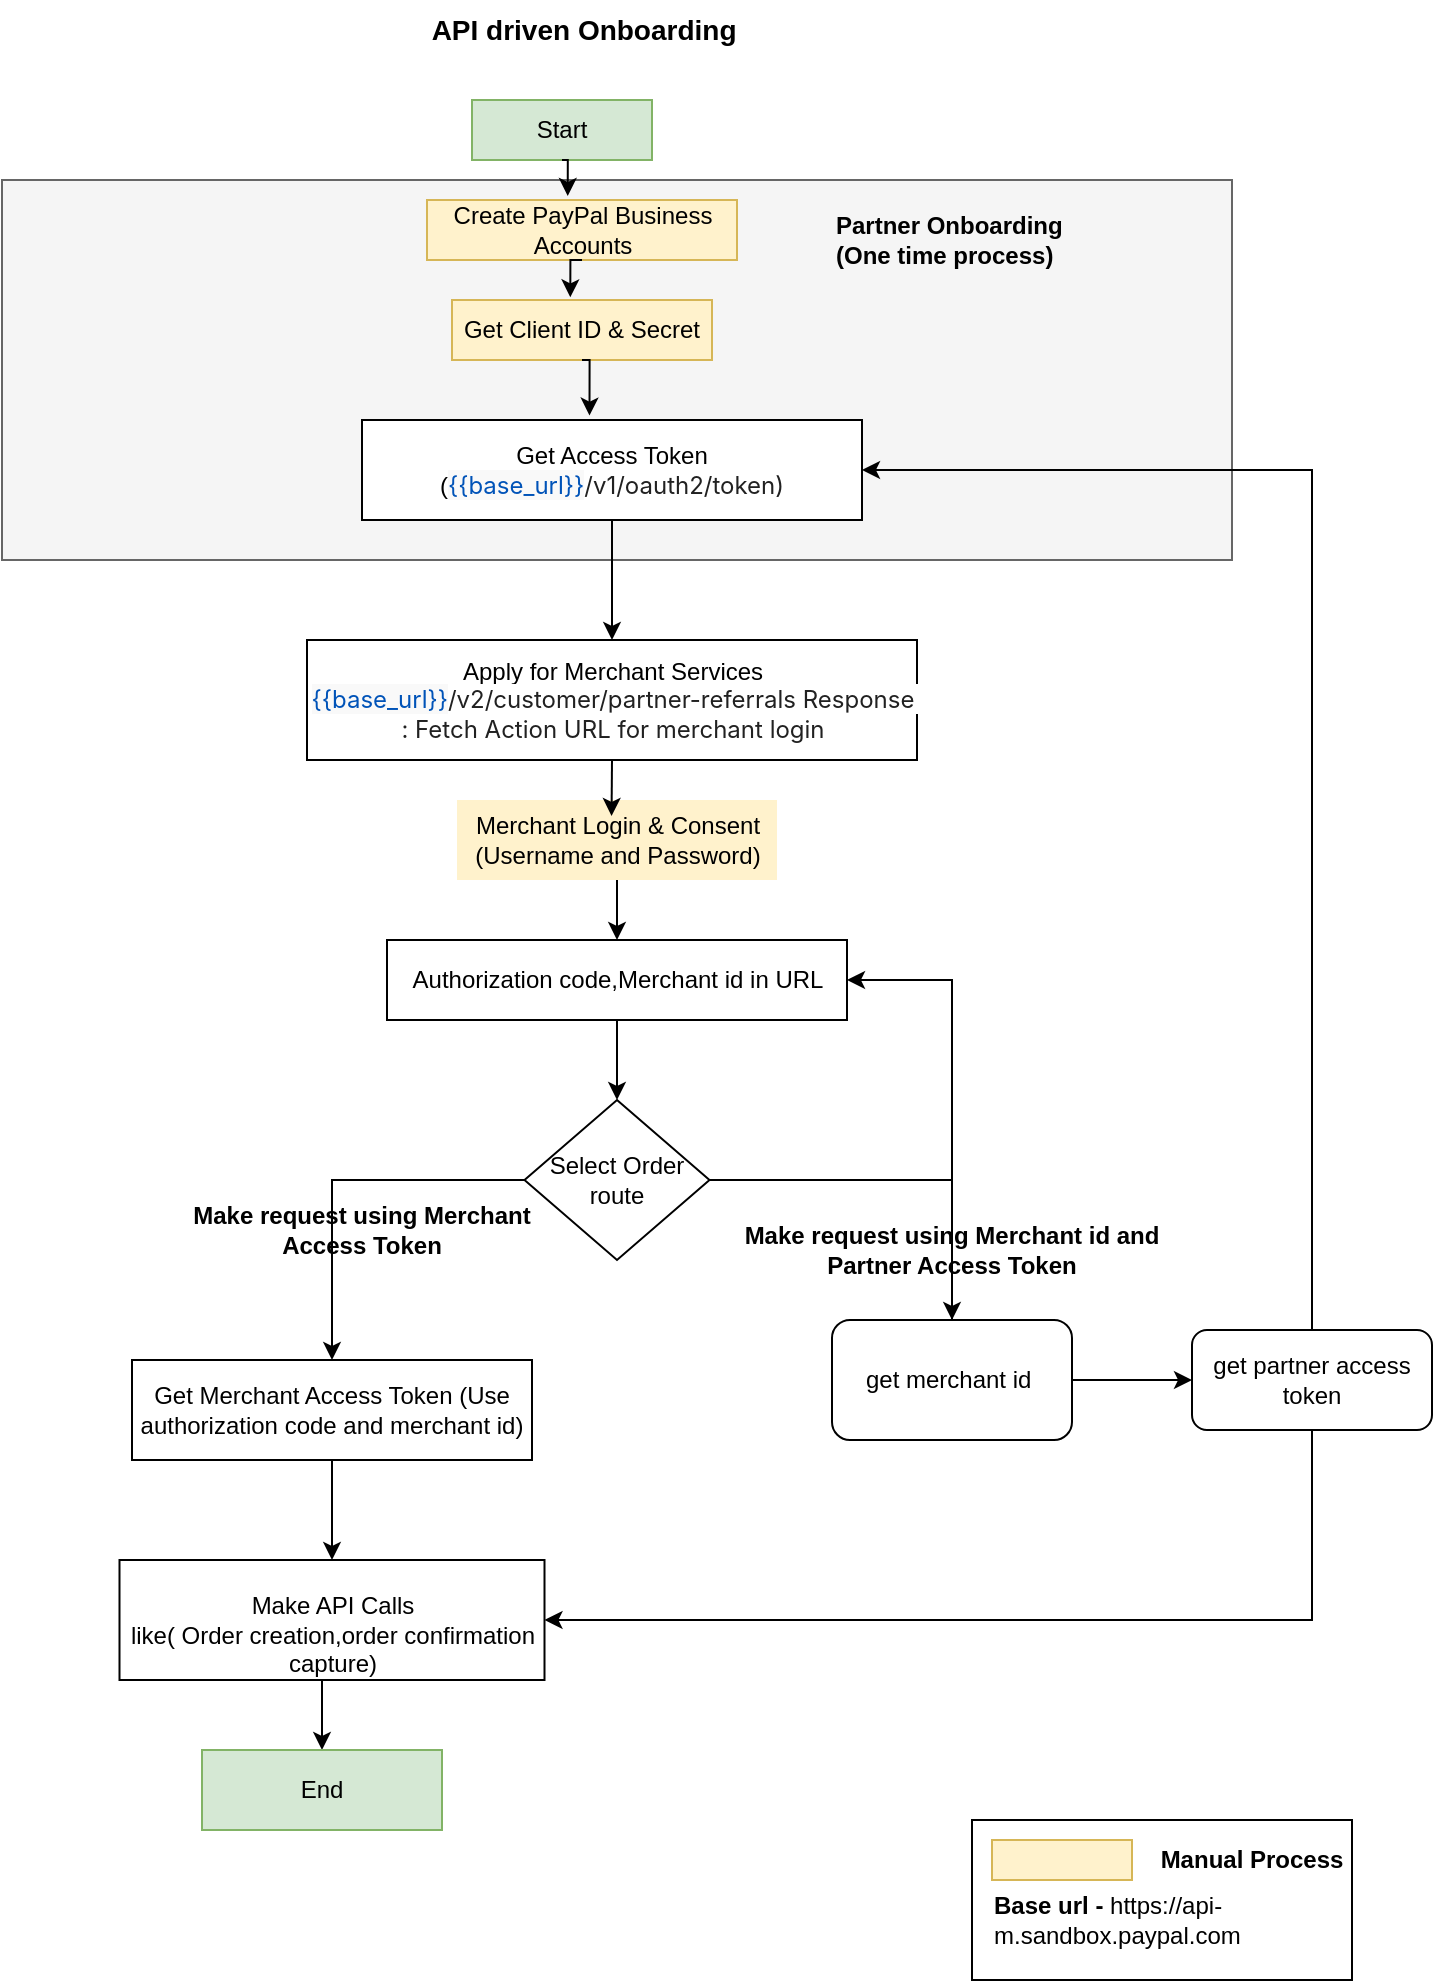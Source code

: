 <mxfile version="27.1.6" pages="3">
  <diagram name="API_driven_Onboarding_v1.1" id="b-558ikwMLMobhReqJsA">
    <mxGraphModel dx="778" dy="460" grid="1" gridSize="10" guides="1" tooltips="1" connect="1" arrows="1" fold="1" page="1" pageScale="1" pageWidth="850" pageHeight="1100" math="0" shadow="0">
      <root>
        <mxCell id="fL3iVykuM5IId6oujxRv-0" />
        <mxCell id="fL3iVykuM5IId6oujxRv-1" parent="fL3iVykuM5IId6oujxRv-0" />
        <mxCell id="XIdSo00pW9B0BYd-6H91-5" style="edgeStyle=orthogonalEdgeStyle;rounded=0;orthogonalLoop=1;jettySize=auto;html=1;exitX=0;exitY=0.5;exitDx=0;exitDy=0;entryX=0.5;entryY=0;entryDx=0;entryDy=0;" parent="fL3iVykuM5IId6oujxRv-1" source="XIdSo00pW9B0BYd-6H91-3" target="fL3iVykuM5IId6oujxRv-26" edge="1">
          <mxGeometry relative="1" as="geometry">
            <mxPoint x="255" y="690" as="targetPoint" />
          </mxGeometry>
        </mxCell>
        <mxCell id="uISl3yLY0m62wZy4W-6--1" value="&lt;b&gt;Make request using Merchant Access Token&lt;/b&gt;" style="text;html=1;align=center;verticalAlign=middle;whiteSpace=wrap;rounded=0;" parent="fL3iVykuM5IId6oujxRv-1" vertex="1">
          <mxGeometry x="170" y="640" width="210" height="30" as="geometry" />
        </mxCell>
        <mxCell id="fL3iVykuM5IId6oujxRv-2" value="" style="rounded=0;whiteSpace=wrap;html=1;fillColor=#f5f5f5;fontColor=#333333;strokeColor=#666666;" parent="fL3iVykuM5IId6oujxRv-1" vertex="1">
          <mxGeometry x="95" y="130" width="615" height="190" as="geometry" />
        </mxCell>
        <mxCell id="fL3iVykuM5IId6oujxRv-3" value="Start" style="rounded=0;whiteSpace=wrap;html=1;fillColor=#d5e8d4;strokeColor=#82b366;" parent="fL3iVykuM5IId6oujxRv-1" vertex="1">
          <mxGeometry x="330" y="90" width="90" height="30" as="geometry" />
        </mxCell>
        <mxCell id="fL3iVykuM5IId6oujxRv-5" value="Create PayPal Business Accounts" style="rounded=0;whiteSpace=wrap;html=1;fillColor=#fff2cc;strokeColor=#d6b656;" parent="fL3iVykuM5IId6oujxRv-1" vertex="1">
          <mxGeometry x="307.5" y="140" width="155" height="30" as="geometry" />
        </mxCell>
        <mxCell id="fL3iVykuM5IId6oujxRv-14" style="edgeStyle=orthogonalEdgeStyle;rounded=0;orthogonalLoop=1;jettySize=auto;html=1;exitX=0.5;exitY=1;exitDx=0;exitDy=0;entryX=0.454;entryY=-0.067;entryDx=0;entryDy=0;entryPerimeter=0;" parent="fL3iVykuM5IId6oujxRv-1" source="fL3iVykuM5IId6oujxRv-3" target="fL3iVykuM5IId6oujxRv-5" edge="1">
          <mxGeometry relative="1" as="geometry" />
        </mxCell>
        <mxCell id="fL3iVykuM5IId6oujxRv-15" style="edgeStyle=orthogonalEdgeStyle;rounded=0;orthogonalLoop=1;jettySize=auto;html=1;exitX=0.5;exitY=1;exitDx=0;exitDy=0;" parent="fL3iVykuM5IId6oujxRv-1" source="fL3iVykuM5IId6oujxRv-43" target="fL3iVykuM5IId6oujxRv-41" edge="1">
          <mxGeometry relative="1" as="geometry">
            <mxPoint x="388.75" y="318.24" as="targetPoint" />
          </mxGeometry>
        </mxCell>
        <mxCell id="XIdSo00pW9B0BYd-6H91-10" style="edgeStyle=orthogonalEdgeStyle;rounded=0;orthogonalLoop=1;jettySize=auto;html=1;exitX=0.5;exitY=1;exitDx=0;exitDy=0;entryX=0.5;entryY=0;entryDx=0;entryDy=0;" parent="fL3iVykuM5IId6oujxRv-1" source="fL3iVykuM5IId6oujxRv-20" target="fL3iVykuM5IId6oujxRv-24" edge="1">
          <mxGeometry relative="1" as="geometry" />
        </mxCell>
        <mxCell id="fL3iVykuM5IId6oujxRv-20" value="&lt;span&gt;Merchant Login &amp;amp; Consent (Username and Password)&lt;/span&gt;" style="rounded=0;whiteSpace=wrap;html=1;fillColor=#fff2cc;strokeColor=none;" parent="fL3iVykuM5IId6oujxRv-1" vertex="1">
          <mxGeometry x="322.5" y="440" width="160" height="40" as="geometry" />
        </mxCell>
        <mxCell id="XIdSo00pW9B0BYd-6H91-4" style="edgeStyle=orthogonalEdgeStyle;rounded=0;orthogonalLoop=1;jettySize=auto;html=1;exitX=0.5;exitY=1;exitDx=0;exitDy=0;entryX=0.5;entryY=0;entryDx=0;entryDy=0;" parent="fL3iVykuM5IId6oujxRv-1" source="fL3iVykuM5IId6oujxRv-24" target="XIdSo00pW9B0BYd-6H91-3" edge="1">
          <mxGeometry relative="1" as="geometry" />
        </mxCell>
        <mxCell id="fL3iVykuM5IId6oujxRv-24" value="Authorization code,Merchant id in URL" style="rounded=0;whiteSpace=wrap;html=1;" parent="fL3iVykuM5IId6oujxRv-1" vertex="1">
          <mxGeometry x="287.5" y="510" width="230" height="40" as="geometry" />
        </mxCell>
        <mxCell id="fL3iVykuM5IId6oujxRv-25" style="edgeStyle=orthogonalEdgeStyle;rounded=0;orthogonalLoop=1;jettySize=auto;html=1;exitX=0.5;exitY=1;exitDx=0;exitDy=0;entryX=0.5;entryY=0;entryDx=0;entryDy=0;" parent="fL3iVykuM5IId6oujxRv-1" source="fL3iVykuM5IId6oujxRv-26" target="fL3iVykuM5IId6oujxRv-28" edge="1">
          <mxGeometry relative="1" as="geometry" />
        </mxCell>
        <mxCell id="fL3iVykuM5IId6oujxRv-26" value="Get Merchant Access Token (Use authorization code and merchant id)" style="rounded=0;whiteSpace=wrap;html=1;" parent="fL3iVykuM5IId6oujxRv-1" vertex="1">
          <mxGeometry x="160" y="720" width="200" height="50" as="geometry" />
        </mxCell>
        <mxCell id="fL3iVykuM5IId6oujxRv-27" style="edgeStyle=orthogonalEdgeStyle;rounded=0;orthogonalLoop=1;jettySize=auto;html=1;exitX=0.5;exitY=1;exitDx=0;exitDy=0;entryX=0.5;entryY=0;entryDx=0;entryDy=0;" parent="fL3iVykuM5IId6oujxRv-1" source="fL3iVykuM5IId6oujxRv-28" target="fL3iVykuM5IId6oujxRv-29" edge="1">
          <mxGeometry relative="1" as="geometry" />
        </mxCell>
        <mxCell id="fL3iVykuM5IId6oujxRv-28" value="&lt;br&gt;Make API Calls&lt;br&gt;like( Order creation,order confirmation capture)" style="rounded=0;whiteSpace=wrap;html=1;" parent="fL3iVykuM5IId6oujxRv-1" vertex="1">
          <mxGeometry x="153.75" y="820" width="212.5" height="60" as="geometry" />
        </mxCell>
        <mxCell id="fL3iVykuM5IId6oujxRv-29" value="End" style="rounded=0;whiteSpace=wrap;html=1;fillColor=#d5e8d4;strokeColor=#82b366;" parent="fL3iVykuM5IId6oujxRv-1" vertex="1">
          <mxGeometry x="195" y="915" width="120" height="40" as="geometry" />
        </mxCell>
        <mxCell id="fL3iVykuM5IId6oujxRv-36" value="API driven Onboarding&amp;nbsp;" style="text;html=1;align=center;verticalAlign=middle;whiteSpace=wrap;rounded=0;fontStyle=1;fontSize=14;" parent="fL3iVykuM5IId6oujxRv-1" vertex="1">
          <mxGeometry x="307.5" y="40" width="160" height="30" as="geometry" />
        </mxCell>
        <mxCell id="fL3iVykuM5IId6oujxRv-37" value="" style="edgeStyle=orthogonalEdgeStyle;rounded=0;orthogonalLoop=1;jettySize=auto;html=1;exitX=0.5;exitY=1;exitDx=0;exitDy=0;entryX=0.455;entryY=-0.044;entryDx=0;entryDy=0;entryPerimeter=0;" parent="fL3iVykuM5IId6oujxRv-1" source="fL3iVykuM5IId6oujxRv-5" target="fL3iVykuM5IId6oujxRv-38" edge="1">
          <mxGeometry relative="1" as="geometry">
            <mxPoint x="383" y="180" as="sourcePoint" />
            <mxPoint x="390" y="239" as="targetPoint" />
          </mxGeometry>
        </mxCell>
        <mxCell id="fL3iVykuM5IId6oujxRv-38" value="Get Client ID &amp;amp; Secret" style="rounded=0;whiteSpace=wrap;html=1;fillColor=#fff2cc;strokeColor=#d6b656;" parent="fL3iVykuM5IId6oujxRv-1" vertex="1">
          <mxGeometry x="320" y="190" width="130" height="30" as="geometry" />
        </mxCell>
        <mxCell id="fL3iVykuM5IId6oujxRv-41" value="Apply for Merchant Services&lt;br&gt;&lt;span style=&quot;white-space-collapse: preserve; color: rgb(33, 33, 33); font-family: Inter, system-ui, -apple-system, BlinkMacSystemFont, &amp;quot;Segoe UI&amp;quot;, Roboto, Oxygen, Ubuntu, Cantarell, &amp;quot;Fira Sans&amp;quot;, &amp;quot;Droid Sans&amp;quot;, Helvetica, Arial, sans-serif; text-align: left; background-color: rgb(255, 255, 255);&quot;&gt;&lt;span style=&quot;color: rgb(0, 83, 184); background-color: rgb(249, 249, 249);&quot;&gt;{{base_url}}&lt;/span&gt;/v2/customer/partner-referrals Response : Fetch Action URL for merchant login&lt;/span&gt;" style="rounded=0;whiteSpace=wrap;html=1;" parent="fL3iVykuM5IId6oujxRv-1" vertex="1">
          <mxGeometry x="247.5" y="360" width="305" height="60" as="geometry" />
        </mxCell>
        <mxCell id="fL3iVykuM5IId6oujxRv-42" value="" style="edgeStyle=orthogonalEdgeStyle;rounded=0;orthogonalLoop=1;jettySize=auto;html=1;exitX=0.5;exitY=1;exitDx=0;exitDy=0;entryX=0.455;entryY=-0.044;entryDx=0;entryDy=0;entryPerimeter=0;" parent="fL3iVykuM5IId6oujxRv-1" source="fL3iVykuM5IId6oujxRv-38" target="fL3iVykuM5IId6oujxRv-43" edge="1">
          <mxGeometry relative="1" as="geometry">
            <mxPoint x="375" y="230" as="sourcePoint" />
            <mxPoint x="390" y="319" as="targetPoint" />
          </mxGeometry>
        </mxCell>
        <mxCell id="fL3iVykuM5IId6oujxRv-43" value="Get Access Token &lt;br&gt;(&lt;span style=&quot;color: rgb(33, 33, 33); font-family: Inter, system-ui, -apple-system, BlinkMacSystemFont, &amp;quot;Segoe UI&amp;quot;, Roboto, Oxygen, Ubuntu, Cantarell, &amp;quot;Fira Sans&amp;quot;, &amp;quot;Droid Sans&amp;quot;, Helvetica, Arial, sans-serif; text-align: left; white-space-collapse: preserve; background-color: rgb(255, 255, 255);&quot;&gt;&lt;span style=&quot;color: rgb(0, 83, 184); background-color: rgb(249, 249, 249);&quot;&gt;{{base_url}}&lt;/span&gt;/v1/oauth2/token)&lt;/span&gt;" style="rounded=0;whiteSpace=wrap;html=1;" parent="fL3iVykuM5IId6oujxRv-1" vertex="1">
          <mxGeometry x="275" y="250" width="250" height="50" as="geometry" />
        </mxCell>
        <mxCell id="fL3iVykuM5IId6oujxRv-46" value="&lt;b&gt;Partner Onboarding (One time process)&lt;/b&gt;" style="text;html=1;align=left;verticalAlign=middle;whiteSpace=wrap;rounded=0;" parent="fL3iVykuM5IId6oujxRv-1" vertex="1">
          <mxGeometry x="510" y="140" width="140" height="40" as="geometry" />
        </mxCell>
        <mxCell id="XIdSo00pW9B0BYd-6H91-0" style="edgeStyle=orthogonalEdgeStyle;rounded=0;orthogonalLoop=1;jettySize=auto;html=1;exitX=0.5;exitY=1;exitDx=0;exitDy=0;entryX=0.483;entryY=0.2;entryDx=0;entryDy=0;entryPerimeter=0;" parent="fL3iVykuM5IId6oujxRv-1" source="fL3iVykuM5IId6oujxRv-41" target="fL3iVykuM5IId6oujxRv-20" edge="1">
          <mxGeometry relative="1" as="geometry" />
        </mxCell>
        <mxCell id="XIdSo00pW9B0BYd-6H91-15" style="edgeStyle=orthogonalEdgeStyle;rounded=0;orthogonalLoop=1;jettySize=auto;html=1;exitX=1;exitY=0.5;exitDx=0;exitDy=0;" parent="fL3iVykuM5IId6oujxRv-1" source="XIdSo00pW9B0BYd-6H91-3" target="XIdSo00pW9B0BYd-6H91-14" edge="1">
          <mxGeometry relative="1" as="geometry" />
        </mxCell>
        <mxCell id="XIdSo00pW9B0BYd-6H91-3" value="Select Order route" style="rhombus;whiteSpace=wrap;html=1;" parent="fL3iVykuM5IId6oujxRv-1" vertex="1">
          <mxGeometry x="356.25" y="590" width="92.5" height="80" as="geometry" />
        </mxCell>
        <mxCell id="XIdSo00pW9B0BYd-6H91-16" style="edgeStyle=orthogonalEdgeStyle;rounded=0;orthogonalLoop=1;jettySize=auto;html=1;exitX=0.5;exitY=0;exitDx=0;exitDy=0;entryX=1;entryY=0.5;entryDx=0;entryDy=0;" parent="fL3iVykuM5IId6oujxRv-1" source="XIdSo00pW9B0BYd-6H91-14" target="fL3iVykuM5IId6oujxRv-24" edge="1">
          <mxGeometry relative="1" as="geometry" />
        </mxCell>
        <mxCell id="XIdSo00pW9B0BYd-6H91-22" style="edgeStyle=orthogonalEdgeStyle;rounded=0;orthogonalLoop=1;jettySize=auto;html=1;exitX=1;exitY=0.5;exitDx=0;exitDy=0;entryX=0;entryY=0.5;entryDx=0;entryDy=0;" parent="fL3iVykuM5IId6oujxRv-1" source="XIdSo00pW9B0BYd-6H91-14" target="XIdSo00pW9B0BYd-6H91-17" edge="1">
          <mxGeometry relative="1" as="geometry" />
        </mxCell>
        <mxCell id="XIdSo00pW9B0BYd-6H91-14" value="get merchant id&amp;nbsp;" style="rounded=1;whiteSpace=wrap;html=1;" parent="fL3iVykuM5IId6oujxRv-1" vertex="1">
          <mxGeometry x="510" y="700" width="120" height="60" as="geometry" />
        </mxCell>
        <mxCell id="XIdSo00pW9B0BYd-6H91-18" style="edgeStyle=orthogonalEdgeStyle;rounded=0;orthogonalLoop=1;jettySize=auto;html=1;exitX=0.5;exitY=0;exitDx=0;exitDy=0;entryX=1;entryY=0.5;entryDx=0;entryDy=0;" parent="fL3iVykuM5IId6oujxRv-1" source="XIdSo00pW9B0BYd-6H91-17" target="fL3iVykuM5IId6oujxRv-43" edge="1">
          <mxGeometry relative="1" as="geometry" />
        </mxCell>
        <mxCell id="XIdSo00pW9B0BYd-6H91-19" style="edgeStyle=orthogonalEdgeStyle;rounded=0;orthogonalLoop=1;jettySize=auto;html=1;exitX=0.5;exitY=1;exitDx=0;exitDy=0;entryX=1;entryY=0.5;entryDx=0;entryDy=0;" parent="fL3iVykuM5IId6oujxRv-1" source="XIdSo00pW9B0BYd-6H91-17" target="fL3iVykuM5IId6oujxRv-28" edge="1">
          <mxGeometry relative="1" as="geometry" />
        </mxCell>
        <mxCell id="XIdSo00pW9B0BYd-6H91-17" value="get partner access token" style="rounded=1;whiteSpace=wrap;html=1;" parent="fL3iVykuM5IId6oujxRv-1" vertex="1">
          <mxGeometry x="690" y="705" width="120" height="50" as="geometry" />
        </mxCell>
        <mxCell id="uISl3yLY0m62wZy4W-6--0" value="&lt;b&gt;Make request using Merchant id and Partner Access Token&lt;/b&gt;" style="text;html=1;align=center;verticalAlign=middle;whiteSpace=wrap;rounded=0;" parent="fL3iVykuM5IId6oujxRv-1" vertex="1">
          <mxGeometry x="465" y="650" width="210" height="30" as="geometry" />
        </mxCell>
        <mxCell id="qL57dTV3XzLT6LReegqx-0" value="" style="text;html=1;align=left;verticalAlign=middle;whiteSpace=wrap;rounded=0;labelBorderColor=none;strokeColor=default;" parent="fL3iVykuM5IId6oujxRv-1" vertex="1">
          <mxGeometry x="580" y="950" width="190" height="80" as="geometry" />
        </mxCell>
        <mxCell id="qL57dTV3XzLT6LReegqx-1" value="" style="rounded=0;whiteSpace=wrap;html=1;fillColor=#fff2cc;strokeColor=#d6b656;" parent="fL3iVykuM5IId6oujxRv-1" vertex="1">
          <mxGeometry x="590" y="960" width="70" height="20" as="geometry" />
        </mxCell>
        <mxCell id="qL57dTV3XzLT6LReegqx-2" value="&lt;b&gt;Manual Process&lt;/b&gt;" style="text;html=1;align=center;verticalAlign=middle;whiteSpace=wrap;rounded=0;" parent="fL3iVykuM5IId6oujxRv-1" vertex="1">
          <mxGeometry x="670" y="955" width="100" height="30" as="geometry" />
        </mxCell>
        <mxCell id="ZSHzXjA4AU0vsKMvuT8g-0" value="&lt;div style=&quot;text-align: left;&quot;&gt;&lt;b&gt;Base url - &lt;/b&gt;https://api-m.sandbox.paypal.com&lt;/div&gt;" style="text;html=1;align=center;verticalAlign=middle;whiteSpace=wrap;rounded=0;" parent="fL3iVykuM5IId6oujxRv-1" vertex="1">
          <mxGeometry x="590" y="985" width="210" height="30" as="geometry" />
        </mxCell>
      </root>
    </mxGraphModel>
  </diagram>
  <diagram id="QfbBK8lO0MnmvMkJf9D4" name="Manual_Business_Account_Onboarding">
    <mxGraphModel dx="778" dy="460" grid="1" gridSize="10" guides="1" tooltips="1" connect="1" arrows="1" fold="1" page="1" pageScale="1" pageWidth="850" pageHeight="1100" math="0" shadow="0">
      <root>
        <mxCell id="0" />
        <mxCell id="1" parent="0" />
        <mxCell id="jk72Cgu8Y6E74k1PlKQX-1" value="Business Account Onboarding - Manual Process" style="text;html=1;align=center;verticalAlign=middle;whiteSpace=wrap;rounded=0;fontSize=14;fontStyle=1" parent="1" vertex="1">
          <mxGeometry x="280" y="40" width="280" height="30" as="geometry" />
        </mxCell>
        <mxCell id="Ef3LMupbQL8ZXkhZZ35Q-6" style="edgeStyle=orthogonalEdgeStyle;rounded=0;orthogonalLoop=1;jettySize=auto;html=1;exitX=0.5;exitY=1;exitDx=0;exitDy=0;entryX=0.5;entryY=0;entryDx=0;entryDy=0;" parent="1" source="JIbJfcNN-nFoBIgTuptf-1" target="JIbJfcNN-nFoBIgTuptf-2" edge="1">
          <mxGeometry relative="1" as="geometry" />
        </mxCell>
        <mxCell id="JIbJfcNN-nFoBIgTuptf-1" value="Start" style="rounded=0;whiteSpace=wrap;html=1;fillColor=#d5e8d4;strokeColor=#82b366;" parent="1" vertex="1">
          <mxGeometry x="364" y="80" width="95" height="30" as="geometry" />
        </mxCell>
        <mxCell id="Ef3LMupbQL8ZXkhZZ35Q-8" style="edgeStyle=orthogonalEdgeStyle;rounded=0;orthogonalLoop=1;jettySize=auto;html=1;exitX=0.5;exitY=1;exitDx=0;exitDy=0;" parent="1" source="JIbJfcNN-nFoBIgTuptf-2" target="JIbJfcNN-nFoBIgTuptf-3" edge="1">
          <mxGeometry relative="1" as="geometry" />
        </mxCell>
        <mxCell id="JIbJfcNN-nFoBIgTuptf-2" value="Visit PayPal Business Signup" style="rounded=0;whiteSpace=wrap;html=1;" parent="1" vertex="1">
          <mxGeometry x="320" y="150" width="183" height="30" as="geometry" />
        </mxCell>
        <mxCell id="Ef3LMupbQL8ZXkhZZ35Q-9" style="edgeStyle=orthogonalEdgeStyle;rounded=0;orthogonalLoop=1;jettySize=auto;html=1;exitX=0.5;exitY=1;exitDx=0;exitDy=0;entryX=0.5;entryY=0;entryDx=0;entryDy=0;" parent="1" source="JIbJfcNN-nFoBIgTuptf-3" target="JIbJfcNN-nFoBIgTuptf-4" edge="1">
          <mxGeometry relative="1" as="geometry" />
        </mxCell>
        <mxCell id="JIbJfcNN-nFoBIgTuptf-3" value="Select Business Account Type" style="rounded=0;whiteSpace=wrap;html=1;" parent="1" vertex="1">
          <mxGeometry x="349" y="220" width="125" height="40" as="geometry" />
        </mxCell>
        <mxCell id="Ef3LMupbQL8ZXkhZZ35Q-5" style="edgeStyle=orthogonalEdgeStyle;rounded=0;orthogonalLoop=1;jettySize=auto;html=1;exitX=0.5;exitY=1;exitDx=0;exitDy=0;" parent="1" source="JIbJfcNN-nFoBIgTuptf-4" target="JIbJfcNN-nFoBIgTuptf-8" edge="1">
          <mxGeometry relative="1" as="geometry" />
        </mxCell>
        <mxCell id="JIbJfcNN-nFoBIgTuptf-4" value="Enter Business Details" style="rounded=0;whiteSpace=wrap;html=1;" parent="1" vertex="1">
          <mxGeometry x="343" y="290" width="137" height="30" as="geometry" />
        </mxCell>
        <mxCell id="JIbJfcNN-nFoBIgTuptf-7" value="&lt;ul&gt;&lt;li&gt;Legal Business Name&lt;/li&gt;&lt;li&gt;&lt;span style=&quot;background-color: transparent; color: light-dark(rgb(0, 0, 0), rgb(255, 255, 255));&quot;&gt;Business Address&lt;/span&gt;&lt;/li&gt;&lt;li&gt;&lt;span style=&quot;background-color: transparent; color: light-dark(rgb(0, 0, 0), rgb(255, 255, 255));&quot;&gt;Business Type&lt;/span&gt;&lt;/li&gt;&lt;li&gt;Contact Information&lt;/li&gt;&lt;/ul&gt;" style="text;html=1;align=left;verticalAlign=middle;whiteSpace=wrap;rounded=0;labelBorderColor=none;strokeColor=default;" parent="1" vertex="1">
          <mxGeometry x="530" y="270" width="190" height="80" as="geometry" />
        </mxCell>
        <mxCell id="Ef3LMupbQL8ZXkhZZ35Q-10" value="&lt;b&gt;New User&lt;/b&gt;" style="edgeStyle=orthogonalEdgeStyle;rounded=0;orthogonalLoop=1;jettySize=auto;html=1;exitX=0;exitY=1;exitDx=0;exitDy=0;entryX=0.5;entryY=0;entryDx=0;entryDy=0;" parent="1" source="JIbJfcNN-nFoBIgTuptf-8" target="JIbJfcNN-nFoBIgTuptf-15" edge="1">
          <mxGeometry relative="1" as="geometry" />
        </mxCell>
        <mxCell id="Ef3LMupbQL8ZXkhZZ35Q-11" value="&lt;b&gt;Existing Personal User&lt;/b&gt;" style="edgeStyle=orthogonalEdgeStyle;rounded=0;orthogonalLoop=1;jettySize=auto;html=1;exitX=0.5;exitY=1;exitDx=0;exitDy=0;" parent="1" source="JIbJfcNN-nFoBIgTuptf-8" target="JIbJfcNN-nFoBIgTuptf-9" edge="1">
          <mxGeometry relative="1" as="geometry" />
        </mxCell>
        <mxCell id="JIbJfcNN-nFoBIgTuptf-8" value="New or Existing User" style="rhombus;whiteSpace=wrap;html=1;" parent="1" vertex="1">
          <mxGeometry x="346.75" y="360" width="128.5" height="90" as="geometry" />
        </mxCell>
        <mxCell id="Ef3LMupbQL8ZXkhZZ35Q-13" style="edgeStyle=orthogonalEdgeStyle;rounded=0;orthogonalLoop=1;jettySize=auto;html=1;exitX=0.5;exitY=1;exitDx=0;exitDy=0;entryX=0.5;entryY=0;entryDx=0;entryDy=0;" parent="1" source="JIbJfcNN-nFoBIgTuptf-9" target="JIbJfcNN-nFoBIgTuptf-12" edge="1">
          <mxGeometry relative="1" as="geometry" />
        </mxCell>
        <mxCell id="JIbJfcNN-nFoBIgTuptf-9" value="Upgrade to Business Account" style="rounded=0;whiteSpace=wrap;html=1;" parent="1" vertex="1">
          <mxGeometry x="351.5" y="490" width="120" height="40" as="geometry" />
        </mxCell>
        <mxCell id="JIbJfcNN-nFoBIgTuptf-11" style="edgeStyle=orthogonalEdgeStyle;rounded=0;orthogonalLoop=1;jettySize=auto;html=1;exitX=0.5;exitY=1;exitDx=0;exitDy=0;" parent="1" source="JIbJfcNN-nFoBIgTuptf-9" target="JIbJfcNN-nFoBIgTuptf-9" edge="1">
          <mxGeometry relative="1" as="geometry" />
        </mxCell>
        <mxCell id="JIbJfcNN-nFoBIgTuptf-14" value="" style="edgeStyle=orthogonalEdgeStyle;rounded=0;orthogonalLoop=1;jettySize=auto;html=1;" parent="1" source="JIbJfcNN-nFoBIgTuptf-12" target="JIbJfcNN-nFoBIgTuptf-13" edge="1">
          <mxGeometry relative="1" as="geometry" />
        </mxCell>
        <mxCell id="JIbJfcNN-nFoBIgTuptf-12" value="Verify Email Address" style="rounded=0;whiteSpace=wrap;html=1;" parent="1" vertex="1">
          <mxGeometry x="355.75" y="560" width="120" height="40" as="geometry" />
        </mxCell>
        <mxCell id="Ef3LMupbQL8ZXkhZZ35Q-15" style="edgeStyle=orthogonalEdgeStyle;rounded=0;orthogonalLoop=1;jettySize=auto;html=1;exitX=0.5;exitY=1;exitDx=0;exitDy=0;" parent="1" source="JIbJfcNN-nFoBIgTuptf-13" target="JIbJfcNN-nFoBIgTuptf-16" edge="1">
          <mxGeometry relative="1" as="geometry" />
        </mxCell>
        <mxCell id="JIbJfcNN-nFoBIgTuptf-13" value="Submit Business Documentation (KYC)" style="rounded=0;whiteSpace=wrap;html=1;" parent="1" vertex="1">
          <mxGeometry x="355.75" y="640" width="120" height="40" as="geometry" />
        </mxCell>
        <mxCell id="Ef3LMupbQL8ZXkhZZ35Q-14" style="edgeStyle=orthogonalEdgeStyle;rounded=0;orthogonalLoop=1;jettySize=auto;html=1;entryX=0;entryY=0.5;entryDx=0;entryDy=0;" parent="1" source="JIbJfcNN-nFoBIgTuptf-15" target="JIbJfcNN-nFoBIgTuptf-12" edge="1">
          <mxGeometry relative="1" as="geometry" />
        </mxCell>
        <mxCell id="JIbJfcNN-nFoBIgTuptf-15" value="Create Paypal Account" style="rounded=0;whiteSpace=wrap;html=1;" parent="1" vertex="1">
          <mxGeometry x="120" y="450" width="120" height="45" as="geometry" />
        </mxCell>
        <mxCell id="Ef3LMupbQL8ZXkhZZ35Q-16" value="Approved" style="edgeStyle=orthogonalEdgeStyle;rounded=0;orthogonalLoop=1;jettySize=auto;html=1;exitX=0;exitY=1;exitDx=0;exitDy=0;fontStyle=1" parent="1" source="JIbJfcNN-nFoBIgTuptf-16" target="JIbJfcNN-nFoBIgTuptf-19" edge="1">
          <mxGeometry x="0.698" relative="1" as="geometry">
            <mxPoint as="offset" />
          </mxGeometry>
        </mxCell>
        <mxCell id="Ef3LMupbQL8ZXkhZZ35Q-22" value="&lt;b&gt;Pending&lt;/b&gt;" style="edgeStyle=orthogonalEdgeStyle;rounded=0;orthogonalLoop=1;jettySize=auto;html=1;exitX=0.5;exitY=1;exitDx=0;exitDy=0;entryX=0.5;entryY=0;entryDx=0;entryDy=0;" parent="1" source="JIbJfcNN-nFoBIgTuptf-16" target="JIbJfcNN-nFoBIgTuptf-20" edge="1">
          <mxGeometry relative="1" as="geometry" />
        </mxCell>
        <mxCell id="JIbJfcNN-nFoBIgTuptf-16" value="Verification Status" style="rhombus;whiteSpace=wrap;html=1;" parent="1" vertex="1">
          <mxGeometry x="351.5" y="730" width="127.5" height="100" as="geometry" />
        </mxCell>
        <mxCell id="Ef3LMupbQL8ZXkhZZ35Q-19" style="edgeStyle=orthogonalEdgeStyle;rounded=0;orthogonalLoop=1;jettySize=auto;html=1;exitX=0.5;exitY=1;exitDx=0;exitDy=0;" parent="1" source="JIbJfcNN-nFoBIgTuptf-19" target="JIbJfcNN-nFoBIgTuptf-22" edge="1">
          <mxGeometry relative="1" as="geometry" />
        </mxCell>
        <mxCell id="JIbJfcNN-nFoBIgTuptf-19" value="Link Bank Account" style="rounded=0;whiteSpace=wrap;html=1;" parent="1" vertex="1">
          <mxGeometry x="190" y="870" width="120" height="30" as="geometry" />
        </mxCell>
        <mxCell id="JIbJfcNN-nFoBIgTuptf-20" value="Manual Review" style="rounded=0;whiteSpace=wrap;html=1;fillColor=#ffe6cc;strokeColor=#d79b00;" parent="1" vertex="1">
          <mxGeometry x="355.25" y="875" width="120" height="35" as="geometry" />
        </mxCell>
        <mxCell id="JIbJfcNN-nFoBIgTuptf-21" value="Resubmit Documents" style="rounded=0;whiteSpace=wrap;html=1;fillColor=#f8cecc;strokeColor=#FF3333;" parent="1" vertex="1">
          <mxGeometry x="570" y="870" width="120" height="40" as="geometry" />
        </mxCell>
        <mxCell id="Ef3LMupbQL8ZXkhZZ35Q-20" style="edgeStyle=orthogonalEdgeStyle;rounded=0;orthogonalLoop=1;jettySize=auto;html=1;exitX=0.5;exitY=1;exitDx=0;exitDy=0;entryX=0.5;entryY=0;entryDx=0;entryDy=0;" parent="1" source="JIbJfcNN-nFoBIgTuptf-22" target="JIbJfcNN-nFoBIgTuptf-23" edge="1">
          <mxGeometry relative="1" as="geometry" />
        </mxCell>
        <mxCell id="JIbJfcNN-nFoBIgTuptf-22" value="Select Payment Solutions" style="rounded=0;whiteSpace=wrap;html=1;" parent="1" vertex="1">
          <mxGeometry x="190" y="930" width="120" height="40" as="geometry" />
        </mxCell>
        <mxCell id="Ef3LMupbQL8ZXkhZZ35Q-21" style="edgeStyle=orthogonalEdgeStyle;rounded=0;orthogonalLoop=1;jettySize=auto;html=1;exitX=0.5;exitY=1;exitDx=0;exitDy=0;" parent="1" source="JIbJfcNN-nFoBIgTuptf-23" target="JIbJfcNN-nFoBIgTuptf-24" edge="1">
          <mxGeometry relative="1" as="geometry" />
        </mxCell>
        <mxCell id="JIbJfcNN-nFoBIgTuptf-23" value="Accept Legal Agreements" style="rounded=0;whiteSpace=wrap;html=1;" parent="1" vertex="1">
          <mxGeometry x="190" y="1000" width="120" height="40" as="geometry" />
        </mxCell>
        <mxCell id="JIbJfcNN-nFoBIgTuptf-24" value="Account Activated" style="rounded=0;whiteSpace=wrap;html=1;fillColor=#d5e8d4;strokeColor=#82b366;" parent="1" vertex="1">
          <mxGeometry x="190" y="1060" width="120" height="30" as="geometry" />
        </mxCell>
        <mxCell id="Ef3LMupbQL8ZXkhZZ35Q-18" value="&lt;b&gt;Rejected&lt;/b&gt;" style="edgeStyle=orthogonalEdgeStyle;rounded=0;orthogonalLoop=1;jettySize=auto;html=1;exitX=1;exitY=0.5;exitDx=0;exitDy=0;entryX=0.572;entryY=0.011;entryDx=0;entryDy=0;entryPerimeter=0;" parent="1" source="JIbJfcNN-nFoBIgTuptf-16" target="JIbJfcNN-nFoBIgTuptf-21" edge="1">
          <mxGeometry x="0.836" relative="1" as="geometry">
            <Array as="points">
              <mxPoint x="479" y="810" />
              <mxPoint x="639" y="810" />
            </Array>
            <mxPoint as="offset" />
          </mxGeometry>
        </mxCell>
      </root>
    </mxGraphModel>
  </diagram>
  <diagram name="(Old) API_driven_Onboarding_v1.0" id="wWZD42jAFgPFImZ6PZbN">
    <mxGraphModel dx="778" dy="460" grid="1" gridSize="10" guides="1" tooltips="1" connect="1" arrows="1" fold="1" page="1" pageScale="1" pageWidth="850" pageHeight="1100" math="0" shadow="0">
      <root>
        <mxCell id="0" />
        <mxCell id="1" parent="0" />
        <mxCell id="F7vniRP8Im6kEhmp5TsT-2" value="" style="rounded=0;whiteSpace=wrap;html=1;fillColor=#f5f5f5;fontColor=#333333;strokeColor=#666666;" parent="1" vertex="1">
          <mxGeometry x="95" y="130" width="615" height="180" as="geometry" />
        </mxCell>
        <mxCell id="_dLaWfmIIYTCIAaOerGN-1" value="Start" style="rounded=0;whiteSpace=wrap;html=1;fillColor=#d5e8d4;strokeColor=#82b366;" parent="1" vertex="1">
          <mxGeometry x="330" y="90" width="90" height="30" as="geometry" />
        </mxCell>
        <mxCell id="_dLaWfmIIYTCIAaOerGN-2" value="" style="curved=1;endArrow=classic;html=1;rounded=0;exitX=1;exitY=0.5;exitDx=0;exitDy=0;" parent="1" source="_dLaWfmIIYTCIAaOerGN-35" target="_dLaWfmIIYTCIAaOerGN-19" edge="1">
          <mxGeometry width="50" height="50" relative="1" as="geometry">
            <mxPoint x="445" y="630" as="sourcePoint" />
            <mxPoint x="495" y="580" as="targetPoint" />
            <Array as="points">
              <mxPoint x="690" y="740" />
              <mxPoint x="445" y="580" />
            </Array>
          </mxGeometry>
        </mxCell>
        <mxCell id="_dLaWfmIIYTCIAaOerGN-3" value="Create PayPal Business Accounts" style="rounded=0;whiteSpace=wrap;html=1;fillColor=#fff2cc;strokeColor=#d6b656;" parent="1" vertex="1">
          <mxGeometry x="307.5" y="140" width="155" height="30" as="geometry" />
        </mxCell>
        <mxCell id="_dLaWfmIIYTCIAaOerGN-4" style="edgeStyle=orthogonalEdgeStyle;rounded=0;orthogonalLoop=1;jettySize=auto;html=1;entryX=0.5;entryY=0;entryDx=0;entryDy=0;" parent="1" source="_dLaWfmIIYTCIAaOerGN-5" target="_dLaWfmIIYTCIAaOerGN-8" edge="1">
          <mxGeometry relative="1" as="geometry" />
        </mxCell>
        <mxCell id="_dLaWfmIIYTCIAaOerGN-5" value="Create Merchant Bussiness Account" style="rounded=0;whiteSpace=wrap;html=1;fillColor=#fff2cc;strokeColor=#d6b656;" parent="1" vertex="1">
          <mxGeometry x="275" y="320" width="250" height="40" as="geometry" />
        </mxCell>
        <mxCell id="_dLaWfmIIYTCIAaOerGN-6" style="edgeStyle=orthogonalEdgeStyle;rounded=0;orthogonalLoop=1;jettySize=auto;html=1;exitX=0.5;exitY=1;exitDx=0;exitDy=0;entryX=0.5;entryY=0;entryDx=0;entryDy=0;" parent="1" source="_dLaWfmIIYTCIAaOerGN-8" target="_dLaWfmIIYTCIAaOerGN-10" edge="1">
          <mxGeometry relative="1" as="geometry" />
        </mxCell>
        <mxCell id="_dLaWfmIIYTCIAaOerGN-7" style="edgeStyle=orthogonalEdgeStyle;rounded=0;orthogonalLoop=1;jettySize=auto;html=1;exitX=1;exitY=0.5;exitDx=0;exitDy=0;entryX=0.5;entryY=0;entryDx=0;entryDy=0;" parent="1" source="_dLaWfmIIYTCIAaOerGN-8" target="_dLaWfmIIYTCIAaOerGN-11" edge="1">
          <mxGeometry relative="1" as="geometry" />
        </mxCell>
        <mxCell id="_dLaWfmIIYTCIAaOerGN-8" value="Approved" style="rhombus;whiteSpace=wrap;html=1;" parent="1" vertex="1">
          <mxGeometry x="150" y="360" width="80" height="80" as="geometry" />
        </mxCell>
        <mxCell id="_dLaWfmIIYTCIAaOerGN-9" style="edgeStyle=orthogonalEdgeStyle;rounded=0;orthogonalLoop=1;jettySize=auto;html=1;exitX=0.5;exitY=1;exitDx=0;exitDy=0;entryX=0.5;entryY=0;entryDx=0;entryDy=0;" parent="1" source="_dLaWfmIIYTCIAaOerGN-10" target="_dLaWfmIIYTCIAaOerGN-15" edge="1">
          <mxGeometry relative="1" as="geometry" />
        </mxCell>
        <mxCell id="_dLaWfmIIYTCIAaOerGN-10" value="Access Developer Dashboard" style="rounded=0;whiteSpace=wrap;html=1;" parent="1" vertex="1">
          <mxGeometry x="260" y="440" width="120" height="40" as="geometry" />
        </mxCell>
        <mxCell id="_dLaWfmIIYTCIAaOerGN-11" value="Resolve Issues" style="rounded=0;whiteSpace=wrap;html=1;" parent="1" vertex="1">
          <mxGeometry x="560" y="420" width="115" height="40" as="geometry" />
        </mxCell>
        <mxCell id="_dLaWfmIIYTCIAaOerGN-12" style="edgeStyle=orthogonalEdgeStyle;rounded=0;orthogonalLoop=1;jettySize=auto;html=1;exitX=0.5;exitY=1;exitDx=0;exitDy=0;entryX=0.454;entryY=-0.067;entryDx=0;entryDy=0;entryPerimeter=0;" parent="1" source="_dLaWfmIIYTCIAaOerGN-1" target="_dLaWfmIIYTCIAaOerGN-3" edge="1">
          <mxGeometry relative="1" as="geometry" />
        </mxCell>
        <mxCell id="_dLaWfmIIYTCIAaOerGN-13" style="edgeStyle=orthogonalEdgeStyle;rounded=0;orthogonalLoop=1;jettySize=auto;html=1;exitX=0.5;exitY=1;exitDx=0;exitDy=0;entryX=0.455;entryY=-0.044;entryDx=0;entryDy=0;entryPerimeter=0;" parent="1" source="0DnkfBZBkiZkFcXIVfkG-6" target="_dLaWfmIIYTCIAaOerGN-5" edge="1">
          <mxGeometry relative="1" as="geometry" />
        </mxCell>
        <mxCell id="_dLaWfmIIYTCIAaOerGN-14" style="edgeStyle=orthogonalEdgeStyle;rounded=0;orthogonalLoop=1;jettySize=auto;html=1;exitX=0.5;exitY=1;exitDx=0;exitDy=0;entryX=0.5;entryY=0;entryDx=0;entryDy=0;" parent="1" source="_dLaWfmIIYTCIAaOerGN-15" edge="1">
          <mxGeometry relative="1" as="geometry">
            <mxPoint x="310" y="510" as="targetPoint" />
          </mxGeometry>
        </mxCell>
        <mxCell id="_dLaWfmIIYTCIAaOerGN-18" style="edgeStyle=orthogonalEdgeStyle;rounded=0;orthogonalLoop=1;jettySize=auto;html=1;exitX=0.5;exitY=1;exitDx=0;exitDy=0;entryX=0.5;entryY=0;entryDx=0;entryDy=0;" parent="1" source="_dLaWfmIIYTCIAaOerGN-19" target="_dLaWfmIIYTCIAaOerGN-21" edge="1">
          <mxGeometry relative="1" as="geometry" />
        </mxCell>
        <mxCell id="_dLaWfmIIYTCIAaOerGN-19" value="Get Action URL" style="rounded=0;whiteSpace=wrap;html=1;" parent="1" vertex="1">
          <mxGeometry x="205" y="570" width="210" height="40" as="geometry" />
        </mxCell>
        <mxCell id="_dLaWfmIIYTCIAaOerGN-20" style="edgeStyle=orthogonalEdgeStyle;rounded=0;orthogonalLoop=1;jettySize=auto;html=1;exitX=0.5;exitY=1;exitDx=0;exitDy=0;entryX=0.5;entryY=0;entryDx=0;entryDy=0;" parent="1" source="_dLaWfmIIYTCIAaOerGN-21" target="_dLaWfmIIYTCIAaOerGN-23" edge="1">
          <mxGeometry relative="1" as="geometry" />
        </mxCell>
        <mxCell id="_dLaWfmIIYTCIAaOerGN-21" value="&lt;span&gt;Merchant Login &amp;amp; Consent&lt;/span&gt;" style="rounded=0;whiteSpace=wrap;html=1;fillColor=#fff2cc;strokeColor=none;" parent="1" vertex="1">
          <mxGeometry x="230" y="630" width="160" height="40" as="geometry" />
        </mxCell>
        <mxCell id="_dLaWfmIIYTCIAaOerGN-22" style="edgeStyle=orthogonalEdgeStyle;rounded=0;orthogonalLoop=1;jettySize=auto;html=1;exitX=0;exitY=1;exitDx=0;exitDy=0;entryX=0.5;entryY=0;entryDx=0;entryDy=0;" parent="1" source="_dLaWfmIIYTCIAaOerGN-23" target="_dLaWfmIIYTCIAaOerGN-25" edge="1">
          <mxGeometry relative="1" as="geometry">
            <Array as="points">
              <mxPoint x="155" y="750" />
            </Array>
          </mxGeometry>
        </mxCell>
        <mxCell id="_dLaWfmIIYTCIAaOerGN-23" value="Redirect to your App ?" style="rhombus;whiteSpace=wrap;html=1;" parent="1" vertex="1">
          <mxGeometry x="270" y="690" width="80" height="80" as="geometry" />
        </mxCell>
        <mxCell id="_dLaWfmIIYTCIAaOerGN-24" style="edgeStyle=orthogonalEdgeStyle;rounded=0;orthogonalLoop=1;jettySize=auto;html=1;exitX=0.5;exitY=1;exitDx=0;exitDy=0;entryX=0.5;entryY=0;entryDx=0;entryDy=0;" parent="1" source="_dLaWfmIIYTCIAaOerGN-25" target="_dLaWfmIIYTCIAaOerGN-32" edge="1">
          <mxGeometry relative="1" as="geometry" />
        </mxCell>
        <mxCell id="_dLaWfmIIYTCIAaOerGN-25" value="Authorization code in URL" style="rounded=0;whiteSpace=wrap;html=1;" parent="1" vertex="1">
          <mxGeometry x="40" y="780" width="230" height="40" as="geometry" />
        </mxCell>
        <mxCell id="_dLaWfmIIYTCIAaOerGN-26" style="edgeStyle=orthogonalEdgeStyle;rounded=0;orthogonalLoop=1;jettySize=auto;html=1;exitX=0.5;exitY=1;exitDx=0;exitDy=0;entryX=0.5;entryY=0;entryDx=0;entryDy=0;" parent="1" source="_dLaWfmIIYTCIAaOerGN-27" target="_dLaWfmIIYTCIAaOerGN-29" edge="1">
          <mxGeometry relative="1" as="geometry" />
        </mxCell>
        <mxCell id="_dLaWfmIIYTCIAaOerGN-27" value="Get Access Token" style="rounded=0;whiteSpace=wrap;html=1;" parent="1" vertex="1">
          <mxGeometry x="60" y="920" width="190" height="40" as="geometry" />
        </mxCell>
        <mxCell id="_dLaWfmIIYTCIAaOerGN-28" style="edgeStyle=orthogonalEdgeStyle;rounded=0;orthogonalLoop=1;jettySize=auto;html=1;exitX=0.5;exitY=1;exitDx=0;exitDy=0;entryX=0.5;entryY=0;entryDx=0;entryDy=0;" parent="1" source="_dLaWfmIIYTCIAaOerGN-29" target="_dLaWfmIIYTCIAaOerGN-30" edge="1">
          <mxGeometry relative="1" as="geometry" />
        </mxCell>
        <mxCell id="_dLaWfmIIYTCIAaOerGN-29" value="&lt;br&gt;Make API Calls&lt;br&gt;like( Order creation,order confirmation capture)" style="rounded=0;whiteSpace=wrap;html=1;" parent="1" vertex="1">
          <mxGeometry x="67.5" y="990" width="212.5" height="60" as="geometry" />
        </mxCell>
        <mxCell id="_dLaWfmIIYTCIAaOerGN-30" value="End" style="rounded=0;whiteSpace=wrap;html=1;fillColor=#d5e8d4;strokeColor=#82b366;" parent="1" vertex="1">
          <mxGeometry x="110" y="1080" width="120" height="40" as="geometry" />
        </mxCell>
        <mxCell id="_dLaWfmIIYTCIAaOerGN-31" style="edgeStyle=orthogonalEdgeStyle;rounded=0;orthogonalLoop=1;jettySize=auto;html=1;exitX=0.5;exitY=1;exitDx=0;exitDy=0;entryX=0.5;entryY=0;entryDx=0;entryDy=0;" parent="1" source="_dLaWfmIIYTCIAaOerGN-32" target="_dLaWfmIIYTCIAaOerGN-27" edge="1">
          <mxGeometry relative="1" as="geometry" />
        </mxCell>
        <mxCell id="_dLaWfmIIYTCIAaOerGN-32" value="Exchange code for tokens" style="rounded=0;whiteSpace=wrap;html=1;" parent="1" vertex="1">
          <mxGeometry x="80" y="860" width="150" height="30" as="geometry" />
        </mxCell>
        <mxCell id="_dLaWfmIIYTCIAaOerGN-33" style="edgeStyle=orthogonalEdgeStyle;rounded=0;orthogonalLoop=1;jettySize=auto;html=1;exitX=0.5;exitY=1;exitDx=0;exitDy=0;entryX=0.5;entryY=0;entryDx=0;entryDy=0;" parent="1" source="_dLaWfmIIYTCIAaOerGN-34" target="_dLaWfmIIYTCIAaOerGN-35" edge="1">
          <mxGeometry relative="1" as="geometry" />
        </mxCell>
        <mxCell id="_dLaWfmIIYTCIAaOerGN-34" value="Error Parameters in URL" style="rounded=0;whiteSpace=wrap;html=1;" parent="1" vertex="1">
          <mxGeometry x="360" y="780" width="170" height="40" as="geometry" />
        </mxCell>
        <mxCell id="_dLaWfmIIYTCIAaOerGN-35" value="Troubleshoot" style="rounded=0;whiteSpace=wrap;html=1;" parent="1" vertex="1">
          <mxGeometry x="560" y="880" width="150" height="40" as="geometry" />
        </mxCell>
        <mxCell id="_dLaWfmIIYTCIAaOerGN-36" style="edgeStyle=orthogonalEdgeStyle;rounded=0;orthogonalLoop=1;jettySize=auto;html=1;exitX=1;exitY=1;exitDx=0;exitDy=0;entryX=0.573;entryY=0;entryDx=0;entryDy=0;entryPerimeter=0;" parent="1" source="_dLaWfmIIYTCIAaOerGN-23" target="_dLaWfmIIYTCIAaOerGN-34" edge="1">
          <mxGeometry relative="1" as="geometry" />
        </mxCell>
        <mxCell id="kklXYgPzfh_oWhYOKBbD-1" value="API driven Onboarding&amp;nbsp;" style="text;html=1;align=center;verticalAlign=middle;whiteSpace=wrap;rounded=0;fontStyle=1;fontSize=14;" parent="1" vertex="1">
          <mxGeometry x="285" y="50" width="160" height="30" as="geometry" />
        </mxCell>
        <mxCell id="0DnkfBZBkiZkFcXIVfkG-4" value="" style="edgeStyle=orthogonalEdgeStyle;rounded=0;orthogonalLoop=1;jettySize=auto;html=1;exitX=0.5;exitY=1;exitDx=0;exitDy=0;entryX=0.455;entryY=-0.044;entryDx=0;entryDy=0;entryPerimeter=0;" parent="1" source="_dLaWfmIIYTCIAaOerGN-3" target="0DnkfBZBkiZkFcXIVfkG-2" edge="1">
          <mxGeometry relative="1" as="geometry">
            <mxPoint x="383" y="180" as="sourcePoint" />
            <mxPoint x="390" y="239" as="targetPoint" />
          </mxGeometry>
        </mxCell>
        <mxCell id="0DnkfBZBkiZkFcXIVfkG-2" value="Get Client ID &amp;amp; Secret" style="rounded=0;whiteSpace=wrap;html=1;fillColor=#fff2cc;strokeColor=#d6b656;" parent="1" vertex="1">
          <mxGeometry x="320" y="190" width="130" height="30" as="geometry" />
        </mxCell>
        <mxCell id="0DnkfBZBkiZkFcXIVfkG-5" style="edgeStyle=orthogonalEdgeStyle;rounded=0;orthogonalLoop=1;jettySize=auto;html=1;exitX=0.5;exitY=1;exitDx=0;exitDy=0;entryX=0.465;entryY=-0.05;entryDx=0;entryDy=0;entryPerimeter=0;" parent="1" source="_dLaWfmIIYTCIAaOerGN-15" target="_dLaWfmIIYTCIAaOerGN-19" edge="1">
          <mxGeometry relative="1" as="geometry">
            <mxPoint x="300" y="520" as="sourcePoint" />
            <mxPoint x="300" y="550" as="targetPoint" />
          </mxGeometry>
        </mxCell>
        <mxCell id="0DnkfBZBkiZkFcXIVfkG-8" value="" style="edgeStyle=orthogonalEdgeStyle;rounded=0;orthogonalLoop=1;jettySize=auto;html=1;exitX=0.5;exitY=1;exitDx=0;exitDy=0;entryX=0.5;entryY=0;entryDx=0;entryDy=0;" parent="1" target="_dLaWfmIIYTCIAaOerGN-15" edge="1">
          <mxGeometry relative="1" as="geometry">
            <mxPoint x="300" y="520" as="sourcePoint" />
            <mxPoint x="300" y="550" as="targetPoint" />
          </mxGeometry>
        </mxCell>
        <mxCell id="_dLaWfmIIYTCIAaOerGN-15" value="Apply for Merchant Services&lt;br&gt;&lt;span style=&quot;white-space-collapse: preserve; color: rgb(33, 33, 33); font-family: Inter, system-ui, -apple-system, BlinkMacSystemFont, &amp;quot;Segoe UI&amp;quot;, Roboto, Oxygen, Ubuntu, Cantarell, &amp;quot;Fira Sans&amp;quot;, &amp;quot;Droid Sans&amp;quot;, Helvetica, Arial, sans-serif; text-align: left; background-color: rgb(255, 255, 255);&quot;&gt;&lt;span style=&quot;color: rgb(0, 83, 184); background-color: rgb(249, 249, 249);&quot;&gt;{{base_url}}&lt;/span&gt;/v2/customer/partner-referrals&lt;/span&gt;" style="rounded=0;whiteSpace=wrap;html=1;" parent="1" vertex="1">
          <mxGeometry x="200" y="500" width="250" height="40" as="geometry" />
        </mxCell>
        <mxCell id="0DnkfBZBkiZkFcXIVfkG-9" value="" style="edgeStyle=orthogonalEdgeStyle;rounded=0;orthogonalLoop=1;jettySize=auto;html=1;exitX=0.5;exitY=1;exitDx=0;exitDy=0;entryX=0.455;entryY=-0.044;entryDx=0;entryDy=0;entryPerimeter=0;" parent="1" source="0DnkfBZBkiZkFcXIVfkG-2" target="0DnkfBZBkiZkFcXIVfkG-6" edge="1">
          <mxGeometry relative="1" as="geometry">
            <mxPoint x="375" y="230" as="sourcePoint" />
            <mxPoint x="390" y="319" as="targetPoint" />
          </mxGeometry>
        </mxCell>
        <mxCell id="0DnkfBZBkiZkFcXIVfkG-6" value="Get Access Token &lt;br&gt;(&lt;span style=&quot;color: rgb(33, 33, 33); font-family: Inter, system-ui, -apple-system, BlinkMacSystemFont, &amp;quot;Segoe UI&amp;quot;, Roboto, Oxygen, Ubuntu, Cantarell, &amp;quot;Fira Sans&amp;quot;, &amp;quot;Droid Sans&amp;quot;, Helvetica, Arial, sans-serif; text-align: left; white-space-collapse: preserve; background-color: rgb(255, 255, 255);&quot;&gt;&lt;span style=&quot;color: rgb(0, 83, 184); background-color: rgb(249, 249, 249);&quot;&gt;{{base_url}}&lt;/span&gt;/v1/oauth2/token)&lt;/span&gt;" style="rounded=0;whiteSpace=wrap;html=1;" parent="1" vertex="1">
          <mxGeometry x="275" y="250" width="250" height="50" as="geometry" />
        </mxCell>
        <mxCell id="LYH2kiVl-Ig2eaK8wPI--2" value="" style="curved=1;endArrow=classic;html=1;rounded=0;" parent="1" edge="1">
          <mxGeometry width="50" height="50" relative="1" as="geometry">
            <mxPoint x="400" y="360" as="sourcePoint" />
            <mxPoint x="620" y="460" as="targetPoint" />
            <Array as="points">
              <mxPoint x="690" y="360" />
              <mxPoint x="770" y="470" />
              <mxPoint x="620" y="510" />
              <mxPoint x="570" y="460" />
            </Array>
          </mxGeometry>
        </mxCell>
        <mxCell id="gyKiG7uHMAiJ7Bx-N5Hc-1" value="&lt;ul style=&quot;forced-color-adjust: none; color: rgb(0, 0, 0); font-family: Helvetica; font-size: 12px; font-style: normal; font-variant-ligatures: normal; font-variant-caps: normal; font-weight: 400; letter-spacing: normal; orphans: 2; text-align: left; text-indent: 0px; text-transform: none; widows: 2; word-spacing: 0px; -webkit-text-stroke-width: 0px; white-space: normal; background-color: rgb(236, 236, 236); text-decoration-thickness: initial; text-decoration-style: initial; text-decoration-color: initial;&quot;&gt;&lt;li style=&quot;forced-color-adjust: none;&quot;&gt;Yellow color represents Manual step&lt;/li&gt;&lt;li style=&quot;forced-color-adjust: none;&quot;&gt;Base url -&amp;nbsp;&lt;span style=&quot;color: rgb(33, 33, 33); font-family: Inter, system-ui, -apple-system, BlinkMacSystemFont, &amp;quot;Segoe UI&amp;quot;, Roboto, Oxygen, Ubuntu, Cantarell, &amp;quot;Fira Sans&amp;quot;, &amp;quot;Droid Sans&amp;quot;, Helvetica, Arial, sans-serif; white-space-collapse: preserve; background-color: rgb(255, 255, 255);&quot;&gt;https://api-m.sandbox.paypal.com&lt;/span&gt;&lt;/li&gt;&lt;/ul&gt;&lt;div&gt;&amp;nbsp; &amp;nbsp;&lt;/div&gt;&lt;div&gt;&amp;nbsp; &amp;nbsp;&lt;/div&gt;" style="text;whiteSpace=wrap;html=1;" parent="1" vertex="1">
          <mxGeometry x="620" y="600" width="190" height="110" as="geometry" />
        </mxCell>
        <mxCell id="F7vniRP8Im6kEhmp5TsT-3" value="&lt;b&gt;One time partner Onboarding&lt;/b&gt;" style="text;html=1;align=left;verticalAlign=middle;whiteSpace=wrap;rounded=0;" parent="1" vertex="1">
          <mxGeometry x="110" y="140" width="170" height="30" as="geometry" />
        </mxCell>
      </root>
    </mxGraphModel>
  </diagram>
</mxfile>
